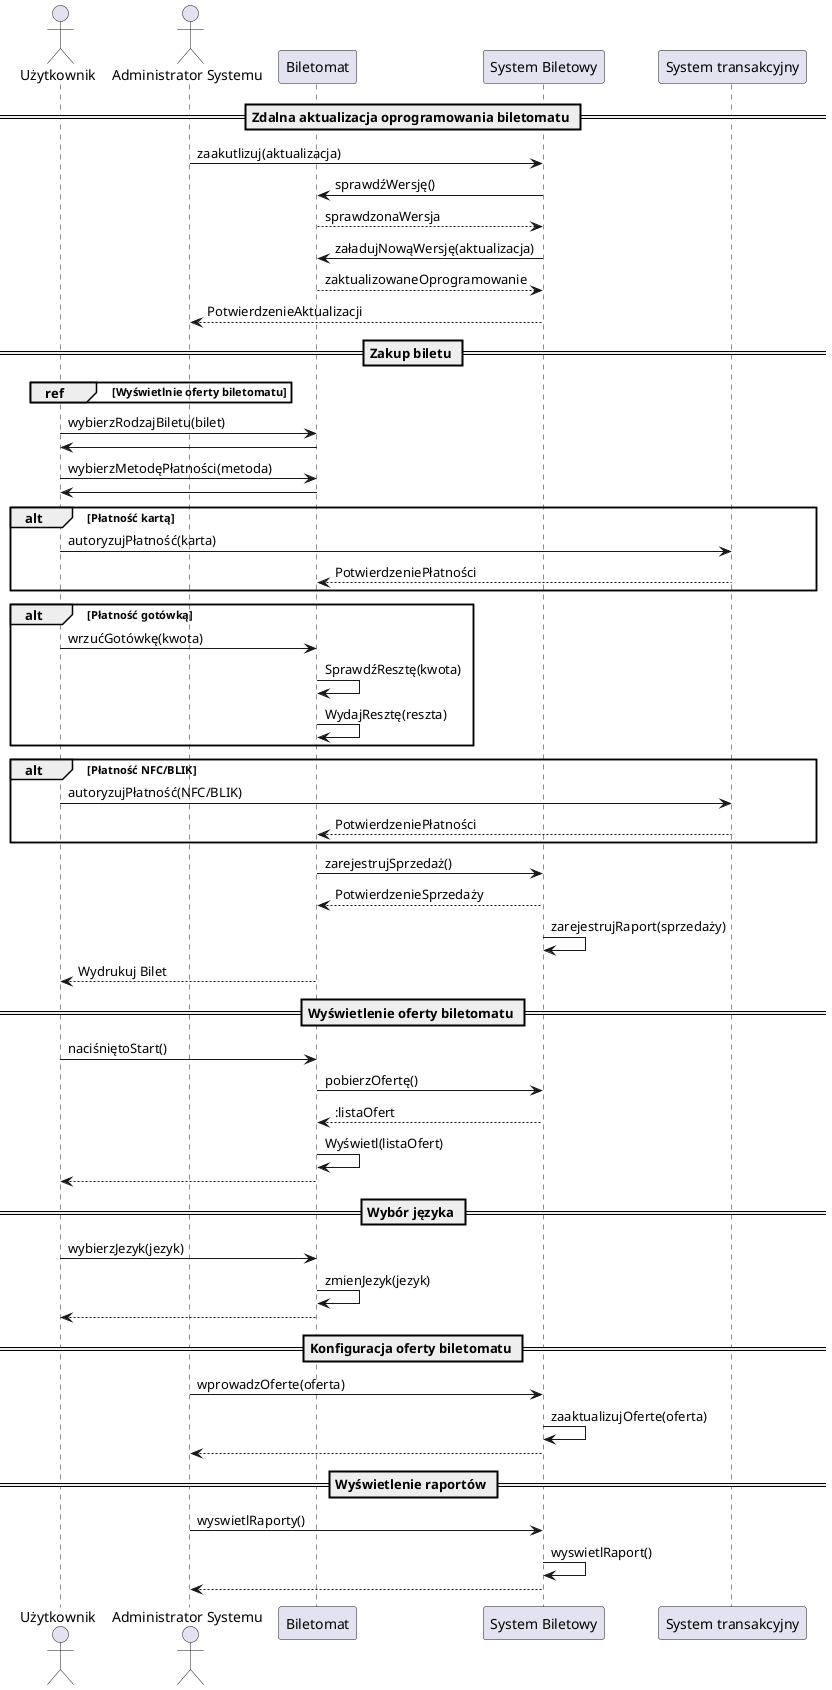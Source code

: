 @startuml
actor User as "Użytkownik"
actor Admin as "Administrator Systemu"
participant TicketMachine as "Biletomat"
participant TicketSystem as "System Biletowy"
participant PaymentSystem as "System transakcyjny"



== Zdalna aktualizacja oprogramowania biletomatu ==

Admin -> TicketSystem : zaakutlizuj(aktualizacja)
TicketSystem -> TicketMachine : sprawdźWersję()
TicketMachine --> TicketSystem : sprawdzonaWersja
TicketSystem -> TicketMachine : załadujNowąWersję(aktualizacja)
TicketMachine --> TicketSystem : zaktualizowaneOprogramowanie
TicketSystem --> Admin : PotwierdzenieAktualizacji

== Zakup biletu ==

group ref [Wyświetlnie oferty biletomatu]
end
User -> TicketMachine : wybierzRodzajBiletu(bilet)
TicketMachine -> User
User -> TicketMachine : wybierzMetodęPłatności(metoda)
TicketMachine -> User
alt Płatność kartą
    User -> PaymentSystem : autoryzujPłatność(karta)
    PaymentSystem --> TicketMachine : PotwierdzeniePłatności
end
alt Płatność gotówką
    User -> TicketMachine : wrzućGotówkę(kwota)
    TicketMachine -> TicketMachine : SprawdźResztę(kwota)
    TicketMachine -> TicketMachine : WydajResztę(reszta)
end
alt Płatność NFC/BLIK
    User -> PaymentSystem : autoryzujPłatność(NFC/BLIK)
    PaymentSystem --> TicketMachine : PotwierdzeniePłatności
end

TicketMachine -> TicketSystem : zarejestrujSprzedaż()
TicketSystem --> TicketMachine : PotwierdzenieSprzedaży
TicketSystem -> TicketSystem : zarejestrujRaport(sprzedaży)
TicketMachine --> User : Wydrukuj Bilet

== Wyświetlenie oferty biletomatu ==

User -> TicketMachine : naciśniętoStart()
TicketMachine -> TicketSystem : pobierzOfertę()
TicketSystem --> TicketMachine : :listaOfert
TicketMachine -> TicketMachine : Wyświetl(listaOfert)
TicketMachine --> User

== Wybór języka ==

User -> TicketMachine : wybierzJezyk(jezyk)
TicketMachine -> TicketMachine : zmienJezyk(jezyk)
TicketMachine --> User

== Konfiguracja oferty biletomatu ==

Admin -> TicketSystem : wprowadzOferte(oferta)
TicketSystem -> TicketSystem : zaaktualizujOferte(oferta)
TicketSystem --> Admin

== Wyświetlenie raportów ==

Admin -> TicketSystem : wyswietlRaporty()
TicketSystem -> TicketSystem : wyswietlRaport()
TicketSystem --> Admin 

@enduml
